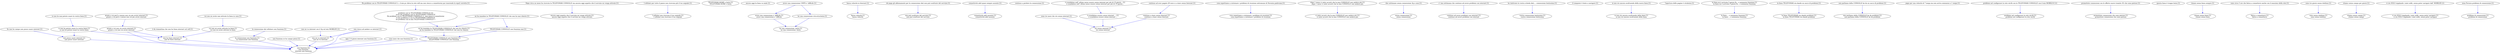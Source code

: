 digraph collapsedGraph {
"problemi con la TELEFONIAX CONSOLLE [5]\navrei dei problemi con la TELEFONIAX CONSOLLE\nHo problemi con la TELEFONIAX CONSOLLE 2.. non riesco a connettermi\nil mio problema è con la TELEFONIAX CONSOLLE\nho problemi con la mia TELEFONIAX CONSOLLE 1""non funziona [2]\nnon funziona\ninternet non funziona""ancora oggi aspetto che il servizio mi venga attivato [1]\nancora oggi aspetto che il servizio mi venga attivato""Dopo circa un mese ho ricevuto la TELEFONIAX CONSOLLE ma ancora oggi aspetto che il servizio mi venga attivato [1]""Ho problemi con la TELEFONIAX CONSOLLE 2.. il mio pc rileva la rete wifi ma non riesco a connettermi pur inserendo la wpa2 corretta [1]""I cellulari non ricevono il tuo segnale [1]\nI cellulari non ricevono il tuo segnale""I cellulari per tutto il paese non ricevono più il tuo segnale [1]""non posso usare internet [1]\nnon posso usare internet""Se non ho campo non posso usare internet [1]""TELEFONIAX CONSOLLE non funziona [1]\nTELEFONIAX CONSOLLE non funziona""TELEFONIAX CONSOLLE non funziona mai [1]""TELEFONIAX HOME e lenta [1]\nTELEFONIAX HOME e lenta""ancora oggi la linea va male [1]""avere una connessione e' difficile [1]\navere una connessione e' difficile""avere una connessione UMTS e' difficile [1]""bassa velocità [1]\nbassa velocità""bassa velocità in Internet [1]""non può usufruire del servizio [1]\nnon può usufruire del servizio""chi paga gli abbonamenti per la connessione dati non può usufruire del servizio [1]""connettività adsl assente [1]\nconnettività adsl assente""connettività adsl quasi sempre assente [1]""continuo a perdere la connessione [1]""continuo a stare senza Internet [1]\ncontinuo a stare senza Internet""continuo ad aver pagato 20 euro e a stare senza Internet [1]""cosa aspettiamo a sistemare i problemi di ricezione [1]\ncosa aspettiamo a sistemare i problemi di ricezione""cosa aspettiamo a sistemare i problemi di ricezione nelcomune di Noventa padovana [1]""vi siete accorti che la mia CONSOLLE non andava piu [1]\nvi siete accorti che la mia CONSOLLE non andava piu""dopo 1 mese vi siete accorti che la mia CONSOLLE non andava piu [1]\ndopo 1 mese vi siete accorti che la mia CONSOLLE non andava piu""senza connessione [1]\nsenza connessione""due settimane senza connessione 3g a casa [1]""continuo ad avere problemi con internet [1]\ncontinuo ad avere problemi con internet""e' una settimana che continuo ad avere problemi con internet [1]""grazie a voi non cio avuto internet [1]\ngrazie a voi non cio avuto internet""grazie a voi per2 e mezzo non cio piu avuto internet [1]\ngrazie a voi per2 e mezzo non cio piu avuto internet""vostra connessione lentissima [1]\nvostra connessione lentissima""ho riattivato la vostra scheda dati.... connessione lentissima [1]""ho una connessione -lenta [1]\nho una connessione -lenta""ho una connessione stra-stra-lenta [1]""il computer è lento a navigare [1]""io non ho potuto usare la vostra linea [1]\nio non ho potuto usare la vostra linea""io non ho mai potuto usare la vostra linea [1]""io non sto ancora usufruendo della linea [1]\nio non sto ancora usufruendo della linea""io non sto ancora usufruendo della nuova linea [1]""l'apertura delle pagine è stralenta [1]""la linea ... e nemmeno funziona [1]\nla linea ... e nemmeno funziona""la linea mi è arrivata 5 giorni fà... e nemmeno funziona [1]\nla linea mi è arrivata 5 giorni fà... e nemmeno funziona""la connessione non funziona [1]\nla connessione non funziona""la connessione dal cellulare non funziona [1]""la linea TELEFONIAX sta dando problemi [1]\nla linea TELEFONIAX sta dando problemi""la linea TELEFONIAX sta dando un sacco di problemi [1]""mi ha mandato la TELEFONIAX CONSOLLE che non ho chiesto [1]\nmi ha mandato la TELEFONIAX CONSOLLE che non ho chiesto""mi ha mandato la TELEFONIAX CONSOLLE che non ho mai chiesto [1]""non funziona se ho campo pieno [1]""non mi va internet [1]\nnon mi va internet""non mi va internet con il 3g sul mio MOBILEE [1]""non parliamo della CONSOLLE ke da problemi [1]\nnon parliamo della CONSOLLE ke da problemi""non parliamo della CONSOLLE ke da un sacco di problemi [1]""non riesco ad andare su internet [1]""ogni 3 4 giorni internet non funziona [1]""pago per una velocità di 7 mega ma non arriva nemmeno a 1 mega [1]""problemi nel configurare la rete wii-fii [1]\nproblemi nel configurare la rete wii-fii""problemi nel configurare la rete wii-fii con la TELEFONIAX CONSOLLE con il mio MOBILE-E [1]""promettete connessioni che sono pietose [1]\npromettete connessioni che sono pietose""promettete connessioni con le offerte nuove tramite 3G che sono pietose [1]""questa linea è troppo lenta [1]""rimani senza linea [1]\nrimani senza linea""rimani senza linea sempre [1]""fatica a connettersi [1]\nfatica a connettersi""sono circa 3 ore che fatica a connettersi anche con il massimo della rete [1]""sono mesi che non funziona [1]""sono senza telefono [1]\nsono senza telefono""sono tre giorni senza telefono [1]""sto senza internet [1]\nsto senza internet""sono tre mesi che sto senza internet [1]""stiamo senza campo [1]\nstiamo senza campo""stiamo senza campo per giorni [1]""vi sto SOLO regalando i miei soldi, senza poter navigare [1]\nvi sto SOLO regalando i miei soldi, senza poter navigare""vi sto SOLO regalando i miei soldi, senza poter navigare dall' MOBILEE [1]""voi non mi avete attivato la linea [1]\nvoi non mi avete attivato la linea""voi non mi avete mai attivato la linea in casa [1]""problemi di connessione [1]\nproblemi di connessione""zona Ferrara problemi di connessione [1]""non ho linea internet [1]\nnon ho linea internet""è da stamattina che non ho linea internet sul cell [1]""è scandaloso essere senza internet ... [1]\nè scandaloso essere senza internet ...""è scandaloso nell' ultimo mese essere senza internet per più di 15 giorni... [1]\nè scandaloso nell' ultimo mese essere senza internet per più di 15 giorni...""Dopo circa un mese ho ricevuto la TELEFONIAX CONSOLLE ma ancora oggi aspetto che il servizio mi venga attivato [1]" -> "ancora oggi aspetto che il servizio mi venga attivato [1]\nancora oggi aspetto che il servizio mi venga attivato" [color=blue]
"Ho problemi con la TELEFONIAX CONSOLLE 2.. il mio pc rileva la rete wifi ma non riesco a connettermi pur inserendo la wpa2 corretta [1]" -> "problemi con la TELEFONIAX CONSOLLE [5]\navrei dei problemi con la TELEFONIAX CONSOLLE\nHo problemi con la TELEFONIAX CONSOLLE 2.. non riesco a connettermi\nil mio problema è con la TELEFONIAX CONSOLLE\nho problemi con la mia TELEFONIAX CONSOLLE 1" [color=blue]
"I cellulari per tutto il paese non ricevono più il tuo segnale [1]" -> "I cellulari non ricevono il tuo segnale [1]\nI cellulari non ricevono il tuo segnale" [color=blue]
"Se non ho campo non posso usare internet [1]" -> "non posso usare internet [1]\nnon posso usare internet" [color=blue]
"TELEFONIAX CONSOLLE non funziona mai [1]" -> "TELEFONIAX CONSOLLE non funziona [1]\nTELEFONIAX CONSOLLE non funziona" [color=blue]
"problemi con la TELEFONIAX CONSOLLE [5]\navrei dei problemi con la TELEFONIAX CONSOLLE\nHo problemi con la TELEFONIAX CONSOLLE 2.. non riesco a connettermi\nil mio problema è con la TELEFONIAX CONSOLLE\nho problemi con la mia TELEFONIAX CONSOLLE 1" -> "TELEFONIAX CONSOLLE non funziona [1]\nTELEFONIAX CONSOLLE non funziona" [color=blue]
"avere una connessione UMTS e' difficile [1]" -> "avere una connessione e' difficile [1]\navere una connessione e' difficile" [color=blue]
"bassa velocità in Internet [1]" -> "bassa velocità [1]\nbassa velocità" [color=blue]
"chi paga gli abbonamenti per la connessione dati non può usufruire del servizio [1]" -> "non può usufruire del servizio [1]\nnon può usufruire del servizio" [color=blue]
"connettività adsl quasi sempre assente [1]" -> "connettività adsl assente [1]\nconnettività adsl assente" [color=blue]
"continuo ad aver pagato 20 euro e a stare senza Internet [1]" -> "continuo a stare senza Internet [1]\ncontinuo a stare senza Internet" [color=blue]
"cosa aspettiamo a sistemare i problemi di ricezione nelcomune di Noventa padovana [1]" -> "cosa aspettiamo a sistemare i problemi di ricezione [1]\ncosa aspettiamo a sistemare i problemi di ricezione" [color=blue]
"dopo 1 mese vi siete accorti che la mia CONSOLLE non andava piu [1]\ndopo 1 mese vi siete accorti che la mia CONSOLLE non andava piu" -> "vi siete accorti che la mia CONSOLLE non andava piu [1]\nvi siete accorti che la mia CONSOLLE non andava piu" [color=blue]
"due settimane senza connessione 3g a casa [1]" -> "senza connessione [1]\nsenza connessione" [color=blue]
"e' una settimana che continuo ad avere problemi con internet [1]" -> "continuo ad avere problemi con internet [1]\ncontinuo ad avere problemi con internet" [color=blue]
"grazie a voi per2 e mezzo non cio piu avuto internet [1]\ngrazie a voi per2 e mezzo non cio piu avuto internet" -> "grazie a voi non cio avuto internet [1]\ngrazie a voi non cio avuto internet" [color=blue]
"ho riattivato la vostra scheda dati.... connessione lentissima [1]" -> "vostra connessione lentissima [1]\nvostra connessione lentissima" [color=blue]
"ho una connessione stra-stra-lenta [1]" -> "ho una connessione -lenta [1]\nho una connessione -lenta" [color=blue]
"avere una connessione e' difficile [1]\navere una connessione e' difficile" -> "ho una connessione -lenta [1]\nho una connessione -lenta" [color=blue]
"avere una connessione UMTS e' difficile [1]" -> "ho una connessione stra-stra-lenta [1]" [color=blue]
"io non ho mai potuto usare la vostra linea [1]" -> "io non ho potuto usare la vostra linea [1]\nio non ho potuto usare la vostra linea" [color=blue]
"io non ho potuto usare la vostra linea [1]\nio non ho potuto usare la vostra linea" -> "non posso usare internet [1]\nnon posso usare internet" [color=blue]
"io non sto ancora usufruendo della nuova linea [1]" -> "io non sto ancora usufruendo della linea [1]\nio non sto ancora usufruendo della linea" [color=blue]
"la linea mi è arrivata 5 giorni fà... e nemmeno funziona [1]\nla linea mi è arrivata 5 giorni fà... e nemmeno funziona" -> "la linea ... e nemmeno funziona [1]\nla linea ... e nemmeno funziona" [color=blue]
"la connessione dal cellulare non funziona [1]" -> "la connessione non funziona [1]\nla connessione non funziona" [color=blue]
"la linea TELEFONIAX sta dando un sacco di problemi [1]" -> "la linea TELEFONIAX sta dando problemi [1]\nla linea TELEFONIAX sta dando problemi" [color=blue]
"mi ha mandato la TELEFONIAX CONSOLLE che non ho mai chiesto [1]" -> "mi ha mandato la TELEFONIAX CONSOLLE che non ho chiesto [1]\nmi ha mandato la TELEFONIAX CONSOLLE che non ho chiesto" [color=blue]
"mi ha mandato la TELEFONIAX CONSOLLE che non ho chiesto [1]\nmi ha mandato la TELEFONIAX CONSOLLE che non ho chiesto" -> "TELEFONIAX CONSOLLE non funziona [1]\nTELEFONIAX CONSOLLE non funziona" [color=blue]
"mi ha mandato la TELEFONIAX CONSOLLE che non ho mai chiesto [1]" -> "TELEFONIAX CONSOLLE non funziona mai [1]" [color=blue]
"problemi con la TELEFONIAX CONSOLLE [5]\navrei dei problemi con la TELEFONIAX CONSOLLE\nHo problemi con la TELEFONIAX CONSOLLE 2.. non riesco a connettermi\nil mio problema è con la TELEFONIAX CONSOLLE\nho problemi con la mia TELEFONIAX CONSOLLE 1" -> "mi ha mandato la TELEFONIAX CONSOLLE che non ho chiesto [1]\nmi ha mandato la TELEFONIAX CONSOLLE che non ho chiesto" [color=blue]
"non mi va internet con il 3g sul mio MOBILEE [1]" -> "non mi va internet [1]\nnon mi va internet" [color=blue]
"non parliamo della CONSOLLE ke da un sacco di problemi [1]" -> "non parliamo della CONSOLLE ke da problemi [1]\nnon parliamo della CONSOLLE ke da problemi" [color=blue]
"non riesco ad andare su internet [1]" -> "non mi va internet [1]\nnon mi va internet" [color=blue]
"ogni 3 4 giorni internet non funziona [1]" -> "non funziona [2]\nnon funziona\ninternet non funziona" [color=blue]
"TELEFONIAX CONSOLLE non funziona [1]\nTELEFONIAX CONSOLLE non funziona" -> "non funziona [2]\nnon funziona\ninternet non funziona" [color=blue]
"la connessione non funziona [1]\nla connessione non funziona" -> "non funziona [2]\nnon funziona\ninternet non funziona" [color=blue]
"grazie a voi non cio avuto internet [1]\ngrazie a voi non cio avuto internet" -> "non funziona [2]\nnon funziona\ninternet non funziona" [color=blue]
"non riesco ad andare su internet [1]" -> "non funziona [2]\nnon funziona\ninternet non funziona" [color=blue]
"non posso usare internet [1]\nnon posso usare internet" -> "non funziona [2]\nnon funziona\ninternet non funziona" [color=blue]
"non mi va internet [1]\nnon mi va internet" -> "non funziona [2]\nnon funziona\ninternet non funziona" [color=blue]
"non funziona se ho campo pieno [1]" -> "non funziona [2]\nnon funziona\ninternet non funziona" [color=blue]
"problemi nel configurare la rete wii-fii con la TELEFONIAX CONSOLLE con il mio MOBILE-E [1]" -> "problemi nel configurare la rete wii-fii [1]\nproblemi nel configurare la rete wii-fii" [color=blue]
"promettete connessioni con le offerte nuove tramite 3G che sono pietose [1]" -> "promettete connessioni che sono pietose [1]\npromettete connessioni che sono pietose" [color=blue]
"rimani senza linea sempre [1]" -> "rimani senza linea [1]\nrimani senza linea" [color=blue]
"sono circa 3 ore che fatica a connettersi anche con il massimo della rete [1]" -> "fatica a connettersi [1]\nfatica a connettersi" [color=blue]
"sono mesi che non funziona [1]" -> "non funziona [2]\nnon funziona\ninternet non funziona" [color=blue]
"sono tre giorni senza telefono [1]" -> "sono senza telefono [1]\nsono senza telefono" [color=blue]
"sono tre mesi che sto senza internet [1]" -> "sto senza internet [1]\nsto senza internet" [color=blue]
"continuo a stare senza Internet [1]\ncontinuo a stare senza Internet" -> "sto senza internet [1]\nsto senza internet" [color=blue]
"stiamo senza campo per giorni [1]" -> "stiamo senza campo [1]\nstiamo senza campo" [color=blue]
"vi sto SOLO regalando i miei soldi, senza poter navigare dall' MOBILEE [1]" -> "vi sto SOLO regalando i miei soldi, senza poter navigare [1]\nvi sto SOLO regalando i miei soldi, senza poter navigare" [color=blue]
"voi non mi avete mai attivato la linea in casa [1]" -> "voi non mi avete attivato la linea [1]\nvoi non mi avete attivato la linea" [color=blue]
"zona Ferrara problemi di connessione [1]" -> "problemi di connessione [1]\nproblemi di connessione" [color=blue]
"è da stamattina che non ho linea internet sul cell [1]" -> "non ho linea internet [1]\nnon ho linea internet" [color=blue]
"grazie a voi non cio avuto internet [1]\ngrazie a voi non cio avuto internet" -> "non ho linea internet [1]\nnon ho linea internet" [color=blue]
"voi non mi avete attivato la linea [1]\nvoi non mi avete attivato la linea" -> "non ho linea internet [1]\nnon ho linea internet" [color=blue]
"non ho linea internet [1]\nnon ho linea internet" -> "non funziona [2]\nnon funziona\ninternet non funziona" [color=blue]
"io non ho potuto usare la vostra linea [1]\nio non ho potuto usare la vostra linea" -> "non ho linea internet [1]\nnon ho linea internet" [color=blue]
"è scandaloso nell' ultimo mese essere senza internet per più di 15 giorni... [1]\nè scandaloso nell' ultimo mese essere senza internet per più di 15 giorni..." -> "è scandaloso essere senza internet ... [1]\nè scandaloso essere senza internet ..." [color=blue]
"è scandaloso essere senza internet ... [1]\nè scandaloso essere senza internet ..." -> "sto senza internet [1]\nsto senza internet" [color=blue]
}